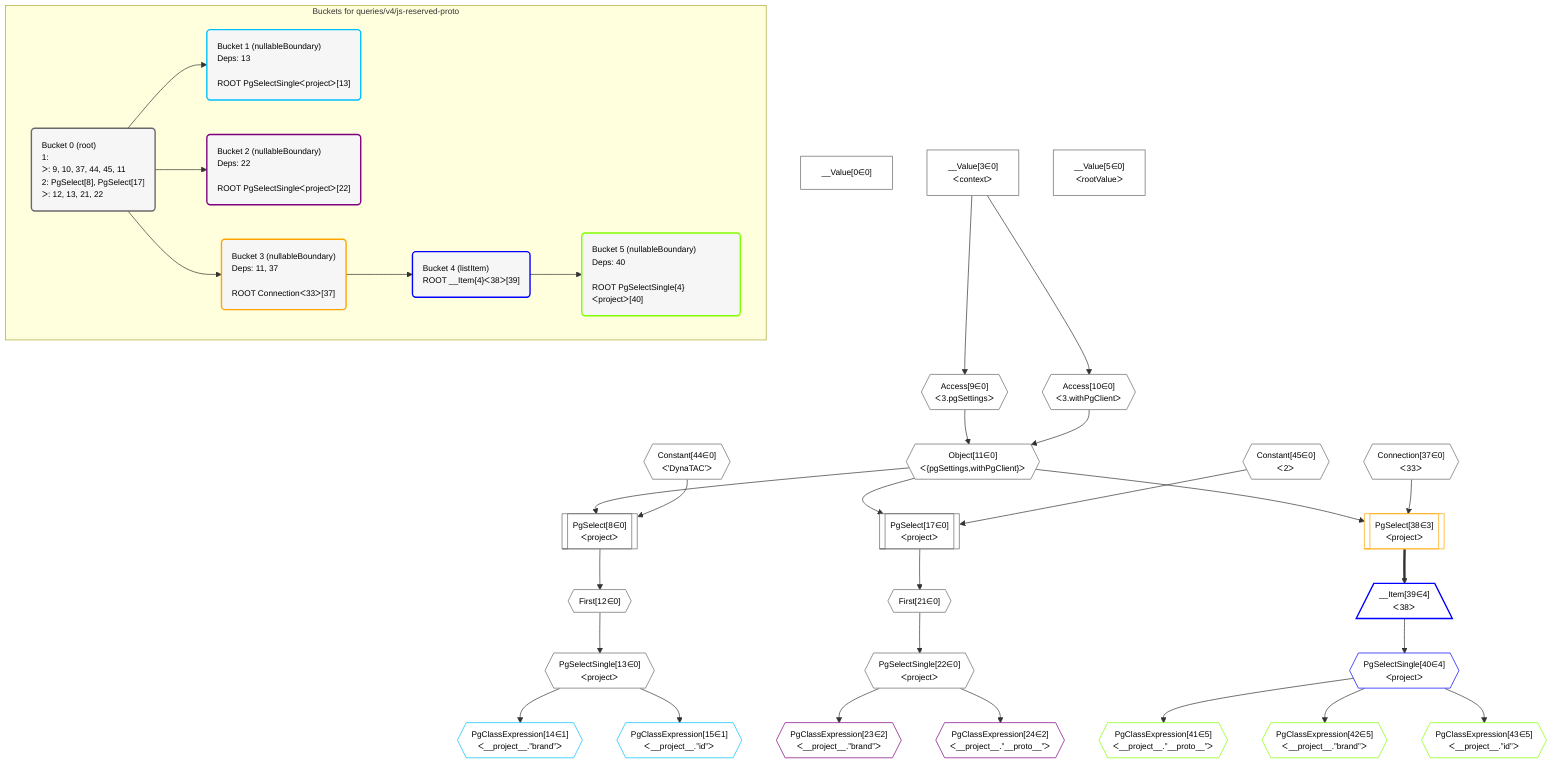 %%{init: {'themeVariables': { 'fontSize': '12px'}}}%%
graph TD
    classDef path fill:#eee,stroke:#000,color:#000
    classDef plan fill:#fff,stroke-width:1px,color:#000
    classDef itemplan fill:#fff,stroke-width:2px,color:#000
    classDef unbatchedplan fill:#dff,stroke-width:1px,color:#000
    classDef sideeffectplan fill:#fcc,stroke-width:2px,color:#000
    classDef bucket fill:#f6f6f6,color:#000,stroke-width:2px,text-align:left


    %% define steps
    __Value0["__Value[0∈0]"]:::plan
    __Value3["__Value[3∈0]<br />ᐸcontextᐳ"]:::plan
    __Value5["__Value[5∈0]<br />ᐸrootValueᐳ"]:::plan
    Access9{{"Access[9∈0]<br />ᐸ3.pgSettingsᐳ"}}:::plan
    Access10{{"Access[10∈0]<br />ᐸ3.withPgClientᐳ"}}:::plan
    Object11{{"Object[11∈0]<br />ᐸ{pgSettings,withPgClient}ᐳ"}}:::plan
    Constant44{{"Constant[44∈0]<br />ᐸ'DynaTAC'ᐳ"}}:::plan
    PgSelect8[["PgSelect[8∈0]<br />ᐸprojectᐳ"]]:::plan
    First12{{"First[12∈0]"}}:::plan
    PgSelectSingle13{{"PgSelectSingle[13∈0]<br />ᐸprojectᐳ"}}:::plan
    PgClassExpression14{{"PgClassExpression[14∈1]<br />ᐸ__project__.”brand”ᐳ"}}:::plan
    PgClassExpression15{{"PgClassExpression[15∈1]<br />ᐸ__project__.”id”ᐳ"}}:::plan
    Constant45{{"Constant[45∈0]<br />ᐸ2ᐳ"}}:::plan
    PgSelect17[["PgSelect[17∈0]<br />ᐸprojectᐳ"]]:::plan
    First21{{"First[21∈0]"}}:::plan
    PgSelectSingle22{{"PgSelectSingle[22∈0]<br />ᐸprojectᐳ"}}:::plan
    PgClassExpression23{{"PgClassExpression[23∈2]<br />ᐸ__project__.”brand”ᐳ"}}:::plan
    PgClassExpression24{{"PgClassExpression[24∈2]<br />ᐸ__project__.”__proto__”ᐳ"}}:::plan
    Connection37{{"Connection[37∈0]<br />ᐸ33ᐳ"}}:::plan
    PgSelect38[["PgSelect[38∈3]<br />ᐸprojectᐳ"]]:::plan
    __Item39[/"__Item[39∈4]<br />ᐸ38ᐳ"\]:::itemplan
    PgSelectSingle40{{"PgSelectSingle[40∈4]<br />ᐸprojectᐳ"}}:::plan
    PgClassExpression41{{"PgClassExpression[41∈5]<br />ᐸ__project__.”__proto__”ᐳ"}}:::plan
    PgClassExpression42{{"PgClassExpression[42∈5]<br />ᐸ__project__.”brand”ᐳ"}}:::plan
    PgClassExpression43{{"PgClassExpression[43∈5]<br />ᐸ__project__.”id”ᐳ"}}:::plan

    %% plan dependencies
    __Value3 --> Access9
    __Value3 --> Access10
    Access9 & Access10 --> Object11
    Object11 & Constant44 --> PgSelect8
    PgSelect8 --> First12
    First12 --> PgSelectSingle13
    PgSelectSingle13 --> PgClassExpression14
    PgSelectSingle13 --> PgClassExpression15
    Object11 & Constant45 --> PgSelect17
    PgSelect17 --> First21
    First21 --> PgSelectSingle22
    PgSelectSingle22 --> PgClassExpression23
    PgSelectSingle22 --> PgClassExpression24
    Object11 & Connection37 --> PgSelect38
    PgSelect38 ==> __Item39
    __Item39 --> PgSelectSingle40
    PgSelectSingle40 --> PgClassExpression41
    PgSelectSingle40 --> PgClassExpression42
    PgSelectSingle40 --> PgClassExpression43

    subgraph "Buckets for queries/v4/js-reserved-proto"
    Bucket0("Bucket 0 (root)<br />1: <br />ᐳ: 9, 10, 37, 44, 45, 11<br />2: PgSelect[8], PgSelect[17]<br />ᐳ: 12, 13, 21, 22"):::bucket
    classDef bucket0 stroke:#696969
    class Bucket0,__Value0,__Value3,__Value5,PgSelect8,Access9,Access10,Object11,First12,PgSelectSingle13,PgSelect17,First21,PgSelectSingle22,Connection37,Constant44,Constant45 bucket0
    Bucket1("Bucket 1 (nullableBoundary)<br />Deps: 13<br /><br />ROOT PgSelectSingleᐸprojectᐳ[13]"):::bucket
    classDef bucket1 stroke:#00bfff
    class Bucket1,PgClassExpression14,PgClassExpression15 bucket1
    Bucket2("Bucket 2 (nullableBoundary)<br />Deps: 22<br /><br />ROOT PgSelectSingleᐸprojectᐳ[22]"):::bucket
    classDef bucket2 stroke:#7f007f
    class Bucket2,PgClassExpression23,PgClassExpression24 bucket2
    Bucket3("Bucket 3 (nullableBoundary)<br />Deps: 11, 37<br /><br />ROOT Connectionᐸ33ᐳ[37]"):::bucket
    classDef bucket3 stroke:#ffa500
    class Bucket3,PgSelect38 bucket3
    Bucket4("Bucket 4 (listItem)<br />ROOT __Item{4}ᐸ38ᐳ[39]"):::bucket
    classDef bucket4 stroke:#0000ff
    class Bucket4,__Item39,PgSelectSingle40 bucket4
    Bucket5("Bucket 5 (nullableBoundary)<br />Deps: 40<br /><br />ROOT PgSelectSingle{4}ᐸprojectᐳ[40]"):::bucket
    classDef bucket5 stroke:#7fff00
    class Bucket5,PgClassExpression41,PgClassExpression42,PgClassExpression43 bucket5
    Bucket0 --> Bucket1 & Bucket2 & Bucket3
    Bucket3 --> Bucket4
    Bucket4 --> Bucket5
    end